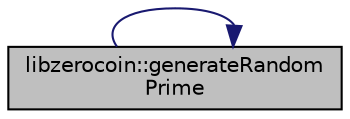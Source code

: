 digraph "libzerocoin::generateRandomPrime"
{
 // LATEX_PDF_SIZE
  edge [fontname="Helvetica",fontsize="10",labelfontname="Helvetica",labelfontsize="10"];
  node [fontname="Helvetica",fontsize="10",shape=record];
  rankdir="LR";
  Node28 [label="libzerocoin::generateRandom\lPrime",height=0.2,width=0.4,color="black", fillcolor="grey75", style="filled", fontcolor="black",tooltip="Deterministically compute a random prime number."];
  Node28 -> Node28 [color="midnightblue",fontsize="10",style="solid",fontname="Helvetica"];
}
